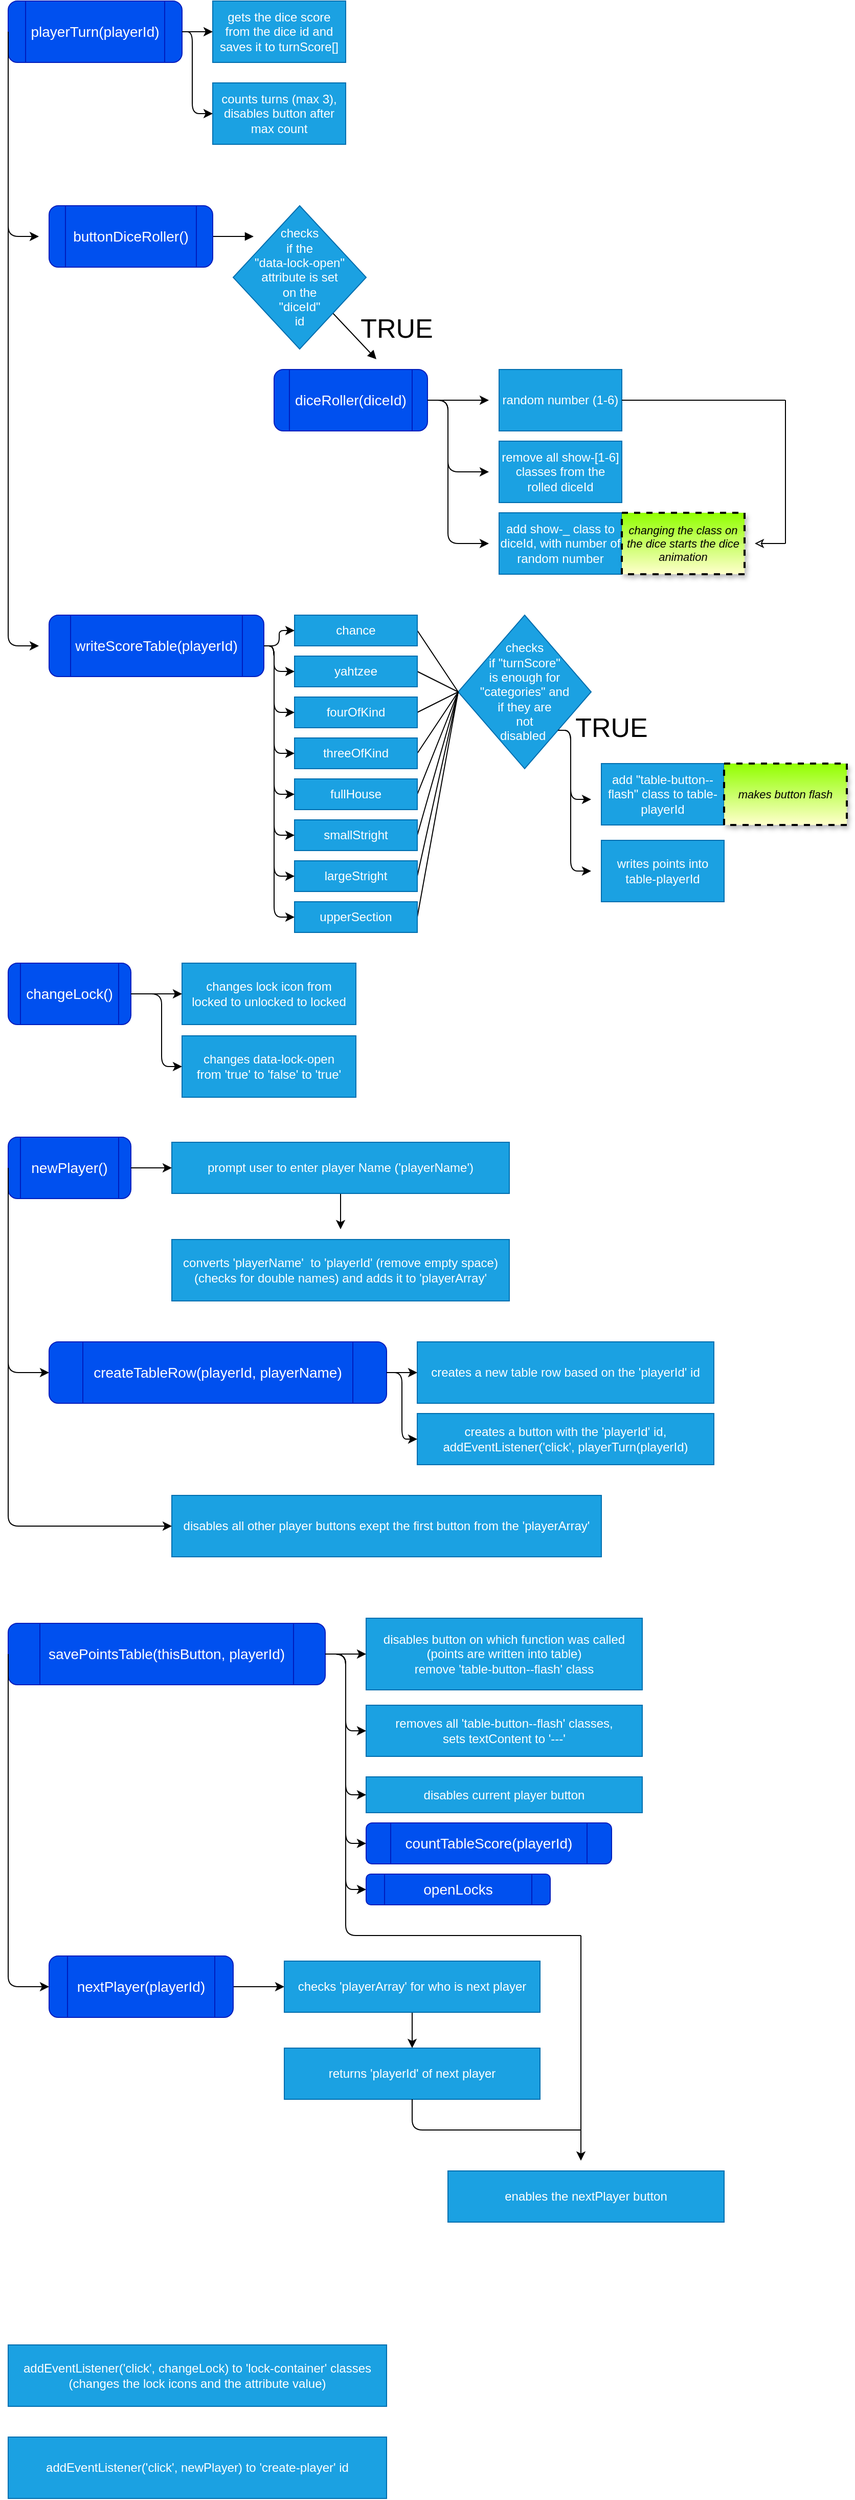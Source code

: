 <mxfile>
    <diagram id="UyTvM7Mge_tHcK4MmHKb" name="Page-1">
        <mxGraphModel dx="1675" dy="521" grid="1" gridSize="10" guides="1" tooltips="1" connect="1" arrows="1" fold="1" page="1" pageScale="1" pageWidth="827" pageHeight="1169" math="0" shadow="0">
            <root>
                <mxCell id="0"/>
                <mxCell id="1" parent="0"/>
                <mxCell id="8" style="edgeStyle=none;html=1;exitX=1;exitY=0.5;exitDx=0;exitDy=0;fillColor=#a20025;strokeColor=#000000;" parent="1" source="3" edge="1">
                    <mxGeometry relative="1" as="geometry">
                        <mxPoint x="470" y="630" as="targetPoint"/>
                    </mxGeometry>
                </mxCell>
                <mxCell id="3" value="diceRoller(diceId)" style="shape=process;whiteSpace=wrap;html=1;backgroundOutline=1;rounded=1;fillColor=#0050ef;strokeColor=#001DBC;fontColor=#ffffff;fontSize=14;" parent="1" vertex="1">
                    <mxGeometry x="260" y="600" width="150" height="60" as="geometry"/>
                </mxCell>
                <mxCell id="4" value="random number (1-6)" style="rounded=0;whiteSpace=wrap;html=1;fillColor=#1ba1e2;strokeColor=#006EAF;fontColor=#ffffff;" parent="1" vertex="1">
                    <mxGeometry x="480" y="600" width="120" height="60" as="geometry"/>
                </mxCell>
                <mxCell id="5" value="remove all show-[1-6] classes from the rolled diceId" style="rounded=0;whiteSpace=wrap;html=1;fillColor=#1ba1e2;strokeColor=#006EAF;fontColor=#ffffff;" parent="1" vertex="1">
                    <mxGeometry x="480" y="670" width="120" height="60" as="geometry"/>
                </mxCell>
                <mxCell id="6" value="add show-_ class to diceId, with number of random number" style="rounded=0;whiteSpace=wrap;html=1;fillColor=#1ba1e2;fontColor=#ffffff;strokeColor=#006EAF;fontSize=12;" parent="1" vertex="1">
                    <mxGeometry x="480" y="740" width="120" height="60" as="geometry"/>
                </mxCell>
                <mxCell id="17" value="" style="edgeStyle=elbowEdgeStyle;elbow=horizontal;endArrow=classic;html=1;fillColor=#a20025;strokeColor=#000000;" parent="1" edge="1">
                    <mxGeometry width="50" height="50" relative="1" as="geometry">
                        <mxPoint x="410" y="630" as="sourcePoint"/>
                        <mxPoint x="470" y="700" as="targetPoint"/>
                        <Array as="points">
                            <mxPoint x="430" y="660"/>
                        </Array>
                    </mxGeometry>
                </mxCell>
                <mxCell id="18" value="" style="edgeStyle=elbowEdgeStyle;elbow=horizontal;endArrow=classic;html=1;strokeColor=#000000;" parent="1" edge="1">
                    <mxGeometry width="50" height="50" relative="1" as="geometry">
                        <mxPoint x="410" y="630" as="sourcePoint"/>
                        <mxPoint x="470" y="770" as="targetPoint"/>
                        <Array as="points">
                            <mxPoint x="430" y="660"/>
                        </Array>
                    </mxGeometry>
                </mxCell>
                <mxCell id="19" value="&lt;i style=&quot;font-size: 11px;&quot;&gt;changing the class on the dice starts the dice animation&lt;/i&gt;" style="rounded=0;whiteSpace=wrap;html=1;dashed=1;shadow=1;fillColor=#91FF00;fontColor=#000000;strokeWidth=2;strokeColor=#000000;fontSize=11;gradientColor=#FFFFCC;" parent="1" vertex="1">
                    <mxGeometry x="600" y="740" width="120" height="60" as="geometry"/>
                </mxCell>
                <mxCell id="12" style="edgeStyle=none;html=1;endArrow=none;endFill=0;fillColor=#a20025;strokeColor=#000000;exitX=1;exitY=0.5;exitDx=0;exitDy=0;" parent="1" source="4" edge="1">
                    <mxGeometry x="710" y="630" as="geometry">
                        <mxPoint x="760" y="630" as="targetPoint"/>
                        <mxPoint x="710" y="630" as="sourcePoint"/>
                    </mxGeometry>
                </mxCell>
                <mxCell id="15" value="" style="endArrow=none;html=1;fillColor=#a20025;strokeColor=#000000;" parent="1" edge="1">
                    <mxGeometry x="710" y="630" width="50" height="50" as="geometry">
                        <mxPoint x="760" y="770" as="sourcePoint"/>
                        <mxPoint x="760" y="630" as="targetPoint"/>
                    </mxGeometry>
                </mxCell>
                <mxCell id="16" value="" style="endArrow=none;html=1;startArrow=classic;startFill=0;fillColor=#a20025;strokeColor=#000000;" parent="1" edge="1">
                    <mxGeometry x="710" y="630" width="50" height="50" as="geometry">
                        <mxPoint x="730" y="770" as="sourcePoint"/>
                        <mxPoint x="760" y="770" as="targetPoint"/>
                    </mxGeometry>
                </mxCell>
                <mxCell id="38" style="edgeStyle=none;html=1;exitX=1;exitY=0.5;exitDx=0;exitDy=0;fontSize=26;fontColor=#660000;startArrow=none;startFill=0;endArrow=block;endFill=1;strokeColor=#000000;" parent="1" source="25" edge="1">
                    <mxGeometry relative="1" as="geometry">
                        <mxPoint x="240" y="470" as="targetPoint"/>
                    </mxGeometry>
                </mxCell>
                <mxCell id="25" value="buttonDiceRoller()" style="shape=process;whiteSpace=wrap;html=1;backgroundOutline=1;rounded=1;fillColor=#0050ef;strokeColor=#001DBC;fontColor=#ffffff;fontSize=14;" parent="1" vertex="1">
                    <mxGeometry x="40" y="440" width="160" height="60" as="geometry"/>
                </mxCell>
                <mxCell id="27" value="playerTurn(playerId)" style="shape=process;whiteSpace=wrap;html=1;backgroundOutline=1;rounded=1;fillColor=#0050ef;strokeColor=#001DBC;fontColor=#ffffff;fontSize=14;" parent="1" vertex="1">
                    <mxGeometry y="240" width="170" height="60" as="geometry"/>
                </mxCell>
                <mxCell id="28" value="counts turns (max 3),&lt;br&gt;disables button after max count" style="rounded=0;whiteSpace=wrap;html=1;fillColor=#1ba1e2;strokeColor=#006EAF;fontColor=#ffffff;" parent="1" vertex="1">
                    <mxGeometry x="200" y="320" width="130" height="60" as="geometry"/>
                </mxCell>
                <mxCell id="29" value="gets the dice score from the dice id and saves it to turnScore[]" style="rounded=0;whiteSpace=wrap;html=1;fillColor=#1ba1e2;strokeColor=#006EAF;fontColor=#ffffff;" parent="1" vertex="1">
                    <mxGeometry x="200" y="240" width="130" height="60" as="geometry"/>
                </mxCell>
                <mxCell id="30" value="writeScoreTable(playerId)" style="shape=process;whiteSpace=wrap;html=1;backgroundOutline=1;rounded=1;fillColor=#0050ef;strokeColor=#001DBC;fontColor=#ffffff;fontSize=14;" parent="1" vertex="1">
                    <mxGeometry x="40" y="840" width="210" height="60" as="geometry"/>
                </mxCell>
                <mxCell id="34" style="edgeStyle=none;html=1;exitX=1;exitY=1;exitDx=0;exitDy=0;fontSize=26;fontColor=#660000;startArrow=none;startFill=0;endArrow=block;endFill=1;strokeColor=#000000;" parent="1" source="32" edge="1">
                    <mxGeometry relative="1" as="geometry">
                        <mxPoint x="360" y="590" as="targetPoint"/>
                    </mxGeometry>
                </mxCell>
                <mxCell id="32" value="checks&lt;br&gt;if the&lt;br&gt;&quot;data-lock-open&quot;&lt;br&gt;attribute is set&lt;br&gt;on the &lt;br&gt;&quot;diceId&quot;&lt;br&gt;id" style="rhombus;whiteSpace=wrap;html=1;rounded=0;fontSize=12;fontColor=#ffffff;strokeColor=#006EAF;fillColor=#1ba1e2;" parent="1" vertex="1">
                    <mxGeometry x="220" y="440" width="130" height="140" as="geometry"/>
                </mxCell>
                <mxCell id="35" value="&lt;font color=&quot;#000000&quot;&gt;TRUE&lt;/font&gt;" style="text;html=1;strokeColor=none;fillColor=none;align=center;verticalAlign=middle;whiteSpace=wrap;rounded=0;fontSize=26;fontColor=#660000;" parent="1" vertex="1">
                    <mxGeometry x="360" y="550" width="40" height="20" as="geometry"/>
                </mxCell>
                <mxCell id="40" value="" style="edgeStyle=elbowEdgeStyle;elbow=horizontal;endArrow=classic;html=1;strokeColor=#000000;exitX=0;exitY=0.5;exitDx=0;exitDy=0;" parent="1" source="27" edge="1">
                    <mxGeometry width="50" height="50" relative="1" as="geometry">
                        <mxPoint y="310" as="sourcePoint"/>
                        <mxPoint x="30" y="470" as="targetPoint"/>
                        <Array as="points">
                            <mxPoint y="390"/>
                        </Array>
                    </mxGeometry>
                </mxCell>
                <mxCell id="41" value="" style="edgeStyle=elbowEdgeStyle;elbow=horizontal;endArrow=classic;html=1;strokeColor=#000000;" parent="1" edge="1">
                    <mxGeometry width="50" height="50" relative="1" as="geometry">
                        <mxPoint y="280" as="sourcePoint"/>
                        <mxPoint x="30" y="870" as="targetPoint"/>
                        <Array as="points">
                            <mxPoint y="730"/>
                        </Array>
                    </mxGeometry>
                </mxCell>
                <mxCell id="43" value="checks&lt;br&gt;if &quot;turnScore&quot;&lt;br&gt;is enough for &quot;categories&quot; and&lt;br&gt;if they are&lt;br&gt;not&lt;br&gt;disabled&amp;nbsp;" style="rhombus;whiteSpace=wrap;html=1;rounded=0;fontSize=12;fontColor=#ffffff;strokeColor=#006EAF;fillColor=#1ba1e2;" parent="1" vertex="1">
                    <mxGeometry x="440" y="840" width="130" height="150" as="geometry"/>
                </mxCell>
                <mxCell id="59" style="edgeStyle=none;html=1;fontSize=26;fontColor=#660000;startArrow=none;startFill=0;endArrow=none;endFill=0;strokeColor=#000000;exitX=1;exitY=0.5;exitDx=0;exitDy=0;entryX=0;entryY=0.5;entryDx=0;entryDy=0;" parent="1" source="44" target="43" edge="1">
                    <mxGeometry relative="1" as="geometry">
                        <mxPoint x="530" y="970" as="targetPoint"/>
                    </mxGeometry>
                </mxCell>
                <mxCell id="44" value="yahtzee" style="rounded=0;whiteSpace=wrap;html=1;fillColor=#1ba1e2;strokeColor=#006EAF;fontColor=#ffffff;" parent="1" vertex="1">
                    <mxGeometry x="280" y="880" width="120" height="30" as="geometry"/>
                </mxCell>
                <mxCell id="58" style="edgeStyle=none;html=1;entryX=0;entryY=0.5;entryDx=0;entryDy=0;fontSize=26;fontColor=#660000;startArrow=none;startFill=0;endArrow=none;endFill=0;strokeColor=#000000;exitX=1;exitY=0.5;exitDx=0;exitDy=0;" parent="1" source="45" target="43" edge="1">
                    <mxGeometry relative="1" as="geometry"/>
                </mxCell>
                <mxCell id="45" value="chance" style="rounded=0;whiteSpace=wrap;html=1;fillColor=#1ba1e2;strokeColor=#006EAF;fontColor=#ffffff;" parent="1" vertex="1">
                    <mxGeometry x="280" y="840" width="120" height="30" as="geometry"/>
                </mxCell>
                <mxCell id="60" style="edgeStyle=none;html=1;entryX=0;entryY=0.5;entryDx=0;entryDy=0;fontSize=26;fontColor=#660000;startArrow=none;startFill=0;endArrow=none;endFill=0;strokeColor=#000000;exitX=1;exitY=0.5;exitDx=0;exitDy=0;" parent="1" source="46" target="43" edge="1">
                    <mxGeometry relative="1" as="geometry"/>
                </mxCell>
                <mxCell id="46" value="fourOfKind" style="rounded=0;whiteSpace=wrap;html=1;fillColor=#1ba1e2;strokeColor=#006EAF;fontColor=#ffffff;" parent="1" vertex="1">
                    <mxGeometry x="280" y="920" width="120" height="30" as="geometry"/>
                </mxCell>
                <mxCell id="61" style="edgeStyle=none;html=1;entryX=0;entryY=0.5;entryDx=0;entryDy=0;fontSize=26;fontColor=#660000;startArrow=none;startFill=0;endArrow=none;endFill=0;strokeColor=#000000;exitX=1;exitY=0.5;exitDx=0;exitDy=0;" parent="1" source="47" target="43" edge="1">
                    <mxGeometry relative="1" as="geometry"/>
                </mxCell>
                <mxCell id="47" value="threeOfKind" style="rounded=0;whiteSpace=wrap;html=1;fillColor=#1ba1e2;strokeColor=#006EAF;fontColor=#ffffff;" parent="1" vertex="1">
                    <mxGeometry x="280" y="960" width="120" height="30" as="geometry"/>
                </mxCell>
                <mxCell id="62" style="edgeStyle=none;html=1;entryX=0;entryY=0.5;entryDx=0;entryDy=0;fontSize=26;fontColor=#660000;startArrow=none;startFill=0;endArrow=none;endFill=0;strokeColor=#000000;exitX=1;exitY=0.5;exitDx=0;exitDy=0;" parent="1" source="48" target="43" edge="1">
                    <mxGeometry relative="1" as="geometry"/>
                </mxCell>
                <mxCell id="48" value="fullHouse" style="rounded=0;whiteSpace=wrap;html=1;fillColor=#1ba1e2;strokeColor=#006EAF;fontColor=#ffffff;" parent="1" vertex="1">
                    <mxGeometry x="280" y="1000" width="120" height="30" as="geometry"/>
                </mxCell>
                <mxCell id="63" style="edgeStyle=none;html=1;fontSize=26;fontColor=#660000;startArrow=none;startFill=0;endArrow=none;endFill=0;strokeColor=#000000;exitX=1;exitY=0.5;exitDx=0;exitDy=0;entryX=0;entryY=0.5;entryDx=0;entryDy=0;" parent="1" source="49" target="43" edge="1">
                    <mxGeometry relative="1" as="geometry">
                        <mxPoint x="530" y="980" as="targetPoint"/>
                    </mxGeometry>
                </mxCell>
                <mxCell id="49" value="smallStright" style="rounded=0;whiteSpace=wrap;html=1;fillColor=#1ba1e2;strokeColor=#006EAF;fontColor=#ffffff;" parent="1" vertex="1">
                    <mxGeometry x="280" y="1040" width="120" height="30" as="geometry"/>
                </mxCell>
                <mxCell id="64" style="edgeStyle=none;html=1;fontSize=26;fontColor=#660000;startArrow=none;startFill=0;endArrow=none;endFill=0;strokeColor=#000000;exitX=1;exitY=0.5;exitDx=0;exitDy=0;entryX=0;entryY=0.5;entryDx=0;entryDy=0;" parent="1" source="50" target="43" edge="1">
                    <mxGeometry relative="1" as="geometry">
                        <mxPoint x="530" y="980" as="targetPoint"/>
                    </mxGeometry>
                </mxCell>
                <mxCell id="50" value="largeStright" style="rounded=0;whiteSpace=wrap;html=1;fillColor=#1ba1e2;strokeColor=#006EAF;fontColor=#ffffff;" parent="1" vertex="1">
                    <mxGeometry x="280" y="1080" width="120" height="30" as="geometry"/>
                </mxCell>
                <mxCell id="65" style="edgeStyle=none;html=1;fontSize=26;fontColor=#660000;startArrow=none;startFill=0;endArrow=none;endFill=0;strokeColor=#000000;exitX=1;exitY=0.5;exitDx=0;exitDy=0;entryX=0;entryY=0.5;entryDx=0;entryDy=0;" parent="1" source="51" target="43" edge="1">
                    <mxGeometry relative="1" as="geometry">
                        <mxPoint x="530" y="950" as="targetPoint"/>
                    </mxGeometry>
                </mxCell>
                <mxCell id="51" value="upperSection" style="rounded=0;whiteSpace=wrap;html=1;fillColor=#1ba1e2;strokeColor=#006EAF;fontColor=#ffffff;" parent="1" vertex="1">
                    <mxGeometry x="280" y="1120" width="120" height="30" as="geometry"/>
                </mxCell>
                <mxCell id="66" value="" style="edgeStyle=elbowEdgeStyle;elbow=horizontal;endArrow=classic;html=1;strokeColor=#000000;entryX=0;entryY=0.5;entryDx=0;entryDy=0;" parent="1" target="51" edge="1">
                    <mxGeometry width="50" height="50" relative="1" as="geometry">
                        <mxPoint x="250" y="870" as="sourcePoint"/>
                        <mxPoint x="310" y="1010" as="targetPoint"/>
                        <Array as="points">
                            <mxPoint x="260" y="1000"/>
                            <mxPoint x="250" y="1000"/>
                        </Array>
                    </mxGeometry>
                </mxCell>
                <mxCell id="68" value="" style="edgeStyle=elbowEdgeStyle;elbow=horizontal;endArrow=classic;html=1;strokeColor=#000000;entryX=0;entryY=0.5;entryDx=0;entryDy=0;" parent="1" target="50" edge="1">
                    <mxGeometry width="50" height="50" relative="1" as="geometry">
                        <mxPoint x="260" y="880" as="sourcePoint"/>
                        <mxPoint x="290" y="1145" as="targetPoint"/>
                        <Array as="points">
                            <mxPoint x="260" y="980"/>
                            <mxPoint x="260" y="1010"/>
                        </Array>
                    </mxGeometry>
                </mxCell>
                <mxCell id="69" value="" style="edgeStyle=elbowEdgeStyle;elbow=horizontal;endArrow=classic;html=1;strokeColor=#000000;entryX=0;entryY=0.5;entryDx=0;entryDy=0;" parent="1" source="30" target="49" edge="1">
                    <mxGeometry width="50" height="50" relative="1" as="geometry">
                        <mxPoint x="270" y="890" as="sourcePoint"/>
                        <mxPoint x="300" y="1155" as="targetPoint"/>
                        <Array as="points">
                            <mxPoint x="260" y="970"/>
                            <mxPoint x="270" y="1020"/>
                        </Array>
                    </mxGeometry>
                </mxCell>
                <mxCell id="70" value="" style="edgeStyle=elbowEdgeStyle;elbow=horizontal;endArrow=classic;html=1;strokeColor=#000000;entryX=0;entryY=0.5;entryDx=0;entryDy=0;exitX=1;exitY=0.5;exitDx=0;exitDy=0;" parent="1" source="30" target="48" edge="1">
                    <mxGeometry width="50" height="50" relative="1" as="geometry">
                        <mxPoint x="280" y="900" as="sourcePoint"/>
                        <mxPoint x="310" y="1165" as="targetPoint"/>
                        <Array as="points">
                            <mxPoint x="260" y="950"/>
                            <mxPoint x="280" y="1030"/>
                        </Array>
                    </mxGeometry>
                </mxCell>
                <mxCell id="71" value="" style="edgeStyle=elbowEdgeStyle;elbow=horizontal;endArrow=classic;html=1;strokeColor=#000000;entryX=0;entryY=0.5;entryDx=0;entryDy=0;exitX=1;exitY=0.5;exitDx=0;exitDy=0;" parent="1" source="30" target="47" edge="1">
                    <mxGeometry width="50" height="50" relative="1" as="geometry">
                        <mxPoint x="290" y="910" as="sourcePoint"/>
                        <mxPoint x="320" y="1175" as="targetPoint"/>
                        <Array as="points">
                            <mxPoint x="260" y="990"/>
                            <mxPoint x="290" y="1040"/>
                        </Array>
                    </mxGeometry>
                </mxCell>
                <mxCell id="72" value="" style="edgeStyle=elbowEdgeStyle;elbow=horizontal;endArrow=classic;html=1;strokeColor=#000000;entryX=0;entryY=0.5;entryDx=0;entryDy=0;exitX=1;exitY=0.5;exitDx=0;exitDy=0;" parent="1" source="30" target="46" edge="1">
                    <mxGeometry width="50" height="50" relative="1" as="geometry">
                        <mxPoint x="300" y="920" as="sourcePoint"/>
                        <mxPoint x="330" y="1185" as="targetPoint"/>
                        <Array as="points">
                            <mxPoint x="260" y="935"/>
                        </Array>
                    </mxGeometry>
                </mxCell>
                <mxCell id="73" value="" style="edgeStyle=elbowEdgeStyle;elbow=horizontal;endArrow=classic;html=1;strokeColor=#000000;entryX=0;entryY=0.5;entryDx=0;entryDy=0;exitX=1;exitY=0.5;exitDx=0;exitDy=0;" parent="1" source="30" target="44" edge="1">
                    <mxGeometry width="50" height="50" relative="1" as="geometry">
                        <mxPoint x="310" y="930" as="sourcePoint"/>
                        <mxPoint x="340" y="1195" as="targetPoint"/>
                        <Array as="points">
                            <mxPoint x="260" y="895"/>
                        </Array>
                    </mxGeometry>
                </mxCell>
                <mxCell id="74" value="" style="edgeStyle=elbowEdgeStyle;elbow=horizontal;endArrow=classic;html=1;strokeColor=#000000;exitX=1;exitY=0.5;exitDx=0;exitDy=0;entryX=0;entryY=0.5;entryDx=0;entryDy=0;" parent="1" source="30" target="45" edge="1">
                    <mxGeometry width="50" height="50" relative="1" as="geometry">
                        <mxPoint x="320" y="940" as="sourcePoint"/>
                        <mxPoint x="270" y="860" as="targetPoint"/>
                        <Array as="points"/>
                    </mxGeometry>
                </mxCell>
                <mxCell id="75" value="&lt;font color=&quot;#000000&quot;&gt;TRUE&lt;/font&gt;" style="text;html=1;strokeColor=none;fillColor=none;align=center;verticalAlign=middle;whiteSpace=wrap;rounded=0;fontSize=26;fontColor=#660000;" parent="1" vertex="1">
                    <mxGeometry x="570" y="940" width="40" height="20" as="geometry"/>
                </mxCell>
                <mxCell id="76" value="add &quot;table-button--flash&quot; class to table-playerId" style="rounded=0;whiteSpace=wrap;html=1;fillColor=#1ba1e2;strokeColor=#006EAF;fontColor=#ffffff;" parent="1" vertex="1">
                    <mxGeometry x="580" y="985" width="120" height="60" as="geometry"/>
                </mxCell>
                <mxCell id="77" value="writes points into table-playerId" style="rounded=0;whiteSpace=wrap;html=1;fillColor=#1ba1e2;strokeColor=#006EAF;fontColor=#ffffff;" parent="1" vertex="1">
                    <mxGeometry x="580" y="1060" width="120" height="60" as="geometry"/>
                </mxCell>
                <mxCell id="78" value="&lt;i style=&quot;font-size: 11px&quot;&gt;makes button flash&lt;/i&gt;" style="rounded=0;whiteSpace=wrap;html=1;dashed=1;shadow=1;fillColor=#91FF00;fontColor=#000000;strokeWidth=2;strokeColor=#000000;fontSize=11;gradientColor=#FFFFCC;" parent="1" vertex="1">
                    <mxGeometry x="700" y="985" width="120" height="60" as="geometry"/>
                </mxCell>
                <mxCell id="79" value="" style="edgeStyle=elbowEdgeStyle;elbow=horizontal;endArrow=classic;html=1;strokeColor=#000000;exitX=1;exitY=1;exitDx=0;exitDy=0;" parent="1" source="43" edge="1">
                    <mxGeometry width="50" height="50" relative="1" as="geometry">
                        <mxPoint x="530" y="950" as="sourcePoint"/>
                        <mxPoint x="570" y="1020" as="targetPoint"/>
                        <Array as="points">
                            <mxPoint x="550" y="980"/>
                        </Array>
                    </mxGeometry>
                </mxCell>
                <mxCell id="80" value="" style="edgeStyle=elbowEdgeStyle;elbow=horizontal;endArrow=classic;html=1;strokeColor=#000000;exitX=1;exitY=1;exitDx=0;exitDy=0;" parent="1" source="43" edge="1">
                    <mxGeometry width="50" height="50" relative="1" as="geometry">
                        <mxPoint x="530" y="950" as="sourcePoint"/>
                        <mxPoint x="570" y="1090" as="targetPoint"/>
                        <Array as="points">
                            <mxPoint x="550" y="980"/>
                        </Array>
                    </mxGeometry>
                </mxCell>
                <mxCell id="81" value="" style="edgeStyle=elbowEdgeStyle;elbow=horizontal;endArrow=classic;html=1;strokeColor=#000000;exitX=1;exitY=0.5;exitDx=0;exitDy=0;entryX=0;entryY=0.5;entryDx=0;entryDy=0;" parent="1" source="27" target="29" edge="1">
                    <mxGeometry width="50" height="50" relative="1" as="geometry">
                        <mxPoint x="460" y="240" as="sourcePoint"/>
                        <mxPoint x="520" y="380" as="targetPoint"/>
                        <Array as="points"/>
                    </mxGeometry>
                </mxCell>
                <mxCell id="82" value="" style="edgeStyle=elbowEdgeStyle;elbow=horizontal;endArrow=classic;html=1;strokeColor=#000000;exitX=1;exitY=0.5;exitDx=0;exitDy=0;entryX=0;entryY=0.5;entryDx=0;entryDy=0;" parent="1" source="27" target="28" edge="1">
                    <mxGeometry width="50" height="50" relative="1" as="geometry">
                        <mxPoint x="490" y="310" as="sourcePoint"/>
                        <mxPoint x="550" y="450" as="targetPoint"/>
                        <Array as="points">
                            <mxPoint x="180" y="310"/>
                        </Array>
                    </mxGeometry>
                </mxCell>
                <mxCell id="83" value="changeLock()" style="shape=process;whiteSpace=wrap;html=1;backgroundOutline=1;rounded=1;fillColor=#0050ef;strokeColor=#001DBC;fontColor=#ffffff;fontSize=14;" parent="1" vertex="1">
                    <mxGeometry y="1180" width="120" height="60" as="geometry"/>
                </mxCell>
                <mxCell id="84" value="changes lock icon from&lt;br&gt;locked to unlocked to locked" style="rounded=0;whiteSpace=wrap;html=1;fillColor=#1ba1e2;strokeColor=#006EAF;fontColor=#ffffff;" parent="1" vertex="1">
                    <mxGeometry x="170" y="1180" width="170" height="60" as="geometry"/>
                </mxCell>
                <mxCell id="85" value="changes data-lock-open&lt;br&gt;from 'true' to 'false' to 'true'" style="rounded=0;whiteSpace=wrap;html=1;fillColor=#1ba1e2;strokeColor=#006EAF;fontColor=#ffffff;" parent="1" vertex="1">
                    <mxGeometry x="170" y="1251" width="170" height="60" as="geometry"/>
                </mxCell>
                <mxCell id="86" value="" style="edgeStyle=elbowEdgeStyle;elbow=horizontal;endArrow=classic;html=1;strokeColor=#000000;entryX=0;entryY=0.5;entryDx=0;entryDy=0;" parent="1" target="84" edge="1">
                    <mxGeometry width="50" height="50" relative="1" as="geometry">
                        <mxPoint x="120" y="1210" as="sourcePoint"/>
                        <mxPoint x="180" y="1350" as="targetPoint"/>
                        <Array as="points">
                            <mxPoint x="140" y="1240"/>
                        </Array>
                    </mxGeometry>
                </mxCell>
                <mxCell id="89" value="" style="edgeStyle=elbowEdgeStyle;elbow=horizontal;endArrow=classic;html=1;strokeColor=#000000;entryX=0;entryY=0.5;entryDx=0;entryDy=0;" parent="1" target="85" edge="1">
                    <mxGeometry width="50" height="50" relative="1" as="geometry">
                        <mxPoint x="130" y="1210" as="sourcePoint"/>
                        <mxPoint x="180" y="1220" as="targetPoint"/>
                        <Array as="points">
                            <mxPoint x="150" y="1250"/>
                        </Array>
                    </mxGeometry>
                </mxCell>
                <mxCell id="90" value="createTableRow(playerId, playerName)" style="shape=process;whiteSpace=wrap;html=1;backgroundOutline=1;rounded=1;fillColor=#0050ef;strokeColor=#001DBC;fontColor=#ffffff;fontSize=14;" parent="1" vertex="1">
                    <mxGeometry x="40" y="1550" width="330" height="60" as="geometry"/>
                </mxCell>
                <mxCell id="91" value="creates a new table row based on the 'playerId' id" style="rounded=0;whiteSpace=wrap;html=1;fillColor=#1ba1e2;strokeColor=#006EAF;fontColor=#ffffff;" parent="1" vertex="1">
                    <mxGeometry x="400" y="1550" width="290" height="60" as="geometry"/>
                </mxCell>
                <mxCell id="92" value="creates a button with the 'playerId' id,&lt;br&gt;addEventListener('click', playerTurn(playerId)" style="rounded=0;whiteSpace=wrap;html=1;fillColor=#1ba1e2;strokeColor=#006EAF;fontColor=#ffffff;" parent="1" vertex="1">
                    <mxGeometry x="400" y="1620" width="290" height="50" as="geometry"/>
                </mxCell>
                <mxCell id="93" value="" style="edgeStyle=elbowEdgeStyle;elbow=horizontal;endArrow=classic;html=1;strokeColor=#000000;exitX=1;exitY=0.5;exitDx=0;exitDy=0;entryX=0;entryY=0.5;entryDx=0;entryDy=0;" parent="1" source="90" target="91" edge="1">
                    <mxGeometry width="50" height="50" relative="1" as="geometry">
                        <mxPoint x="370" y="1710" as="sourcePoint"/>
                        <mxPoint x="430" y="1850" as="targetPoint"/>
                        <Array as="points"/>
                    </mxGeometry>
                </mxCell>
                <mxCell id="94" value="" style="edgeStyle=elbowEdgeStyle;elbow=horizontal;endArrow=classic;html=1;strokeColor=#000000;entryX=0;entryY=0.5;entryDx=0;entryDy=0;" parent="1" target="92" edge="1">
                    <mxGeometry width="50" height="50" relative="1" as="geometry">
                        <mxPoint x="370" y="1580" as="sourcePoint"/>
                        <mxPoint x="410" y="1590" as="targetPoint"/>
                        <Array as="points"/>
                    </mxGeometry>
                </mxCell>
                <mxCell id="95" value="newPlayer()" style="shape=process;whiteSpace=wrap;html=1;backgroundOutline=1;rounded=1;fillColor=#0050ef;strokeColor=#001DBC;fontColor=#ffffff;fontSize=14;" parent="1" vertex="1">
                    <mxGeometry y="1350" width="120" height="60" as="geometry"/>
                </mxCell>
                <mxCell id="96" value="converts 'playerName'&amp;nbsp; to 'playerId' (remove empty space)&lt;br&gt;(checks for double names) and adds it to 'playerArray'" style="rounded=0;whiteSpace=wrap;html=1;fillColor=#1ba1e2;strokeColor=#006EAF;fontColor=#ffffff;" parent="1" vertex="1">
                    <mxGeometry x="160" y="1450" width="330" height="60" as="geometry"/>
                </mxCell>
                <mxCell id="101" style="edgeStyle=none;html=1;fontSize=26;fontColor=#660000;startArrow=none;startFill=0;endArrow=classic;endFill=1;strokeColor=#000000;" parent="1" source="97" edge="1">
                    <mxGeometry relative="1" as="geometry">
                        <mxPoint x="325" y="1440" as="targetPoint"/>
                    </mxGeometry>
                </mxCell>
                <mxCell id="97" value="prompt user to enter player Name ('playerName')" style="rounded=0;whiteSpace=wrap;html=1;fillColor=#1ba1e2;strokeColor=#006EAF;fontColor=#ffffff;" parent="1" vertex="1">
                    <mxGeometry x="160" y="1355" width="330" height="50" as="geometry"/>
                </mxCell>
                <mxCell id="99" value="" style="edgeStyle=elbowEdgeStyle;elbow=horizontal;endArrow=classic;html=1;strokeColor=#000000;exitX=1;exitY=0.5;exitDx=0;exitDy=0;entryX=0;entryY=0.5;entryDx=0;entryDy=0;" parent="1" source="95" target="97" edge="1">
                    <mxGeometry width="50" height="50" relative="1" as="geometry">
                        <mxPoint x="-60" y="1510" as="sourcePoint"/>
                        <mxPoint x="160" y="1730" as="targetPoint"/>
                        <Array as="points"/>
                    </mxGeometry>
                </mxCell>
                <mxCell id="102" value="" style="edgeStyle=elbowEdgeStyle;elbow=horizontal;endArrow=classic;html=1;strokeColor=#000000;exitX=0;exitY=0.5;exitDx=0;exitDy=0;entryX=0;entryY=0.5;entryDx=0;entryDy=0;" parent="1" source="95" target="90" edge="1">
                    <mxGeometry width="50" height="50" relative="1" as="geometry">
                        <mxPoint x="290" y="1650" as="sourcePoint"/>
                        <mxPoint x="350" y="1790" as="targetPoint"/>
                        <Array as="points">
                            <mxPoint y="1590"/>
                        </Array>
                    </mxGeometry>
                </mxCell>
                <mxCell id="103" value="disables all other player buttons exept the first button from the 'playerArray'" style="rounded=0;whiteSpace=wrap;html=1;fillColor=#1ba1e2;strokeColor=#006EAF;fontColor=#ffffff;" parent="1" vertex="1">
                    <mxGeometry x="160" y="1700" width="420" height="60" as="geometry"/>
                </mxCell>
                <mxCell id="104" value="" style="edgeStyle=elbowEdgeStyle;elbow=horizontal;endArrow=classic;html=1;strokeColor=#000000;entryX=0;entryY=0.5;entryDx=0;entryDy=0;" parent="1" target="103" edge="1">
                    <mxGeometry width="50" height="50" relative="1" as="geometry">
                        <mxPoint y="1380" as="sourcePoint"/>
                        <mxPoint x="50" y="1590" as="targetPoint"/>
                        <Array as="points">
                            <mxPoint y="1560"/>
                        </Array>
                    </mxGeometry>
                </mxCell>
                <mxCell id="108" style="edgeStyle=none;html=1;entryX=0;entryY=0.5;entryDx=0;entryDy=0;fontSize=26;fontColor=#660000;startArrow=none;startFill=0;endArrow=classic;endFill=1;strokeColor=#000000;" parent="1" source="105" target="106" edge="1">
                    <mxGeometry relative="1" as="geometry"/>
                </mxCell>
                <mxCell id="105" value="nextPlayer(playerId)" style="shape=process;whiteSpace=wrap;html=1;backgroundOutline=1;rounded=1;fillColor=#0050ef;strokeColor=#001DBC;fontColor=#ffffff;fontSize=14;" parent="1" vertex="1">
                    <mxGeometry x="40" y="2150" width="180" height="60" as="geometry"/>
                </mxCell>
                <mxCell id="109" style="edgeStyle=none;html=1;entryX=0.5;entryY=0;entryDx=0;entryDy=0;fontSize=26;fontColor=#660000;startArrow=none;startFill=0;endArrow=classic;endFill=1;strokeColor=#000000;" parent="1" source="106" target="107" edge="1">
                    <mxGeometry relative="1" as="geometry"/>
                </mxCell>
                <mxCell id="106" value="checks 'playerArray' for who is next player" style="rounded=0;whiteSpace=wrap;html=1;fillColor=#1ba1e2;strokeColor=#006EAF;fontColor=#ffffff;" parent="1" vertex="1">
                    <mxGeometry x="270" y="2155" width="250" height="50" as="geometry"/>
                </mxCell>
                <mxCell id="107" value="returns 'playerId' of next player" style="rounded=0;whiteSpace=wrap;html=1;fillColor=#1ba1e2;strokeColor=#006EAF;fontColor=#ffffff;" parent="1" vertex="1">
                    <mxGeometry x="270" y="2240" width="250" height="50" as="geometry"/>
                </mxCell>
                <mxCell id="110" value="savePointsTable(thisButton, playerId)" style="shape=process;whiteSpace=wrap;html=1;backgroundOutline=1;rounded=1;fillColor=#0050ef;strokeColor=#001DBC;fontColor=#ffffff;fontSize=14;" parent="1" vertex="1">
                    <mxGeometry y="1825" width="310" height="60" as="geometry"/>
                </mxCell>
                <mxCell id="111" value="disables button on which function was called&lt;br&gt;(points are written into table)&lt;br&gt;remove 'table-button--flash' class" style="rounded=0;whiteSpace=wrap;html=1;fillColor=#1ba1e2;strokeColor=#006EAF;fontColor=#ffffff;" parent="1" vertex="1">
                    <mxGeometry x="350" y="1820" width="270" height="70" as="geometry"/>
                </mxCell>
                <mxCell id="112" value="removes all 'table-button--flash' classes,&lt;br&gt;sets textContent to '---'" style="rounded=0;whiteSpace=wrap;html=1;fillColor=#1ba1e2;strokeColor=#006EAF;fontColor=#ffffff;" parent="1" vertex="1">
                    <mxGeometry x="350" y="1905" width="270" height="50" as="geometry"/>
                </mxCell>
                <mxCell id="113" value="disables current player button" style="rounded=0;whiteSpace=wrap;html=1;fillColor=#1ba1e2;strokeColor=#006EAF;fontColor=#ffffff;" parent="1" vertex="1">
                    <mxGeometry x="350" y="1975" width="270" height="35" as="geometry"/>
                </mxCell>
                <mxCell id="114" value="enables the nextPlayer button" style="rounded=0;whiteSpace=wrap;html=1;fillColor=#1ba1e2;strokeColor=#006EAF;fontColor=#ffffff;" parent="1" vertex="1">
                    <mxGeometry x="430" y="2360" width="270" height="50" as="geometry"/>
                </mxCell>
                <mxCell id="115" value="" style="edgeStyle=elbowEdgeStyle;elbow=horizontal;endArrow=classic;html=1;strokeColor=#000000;exitX=0;exitY=0.5;exitDx=0;exitDy=0;entryX=0;entryY=0.5;entryDx=0;entryDy=0;" parent="1" source="110" target="105" edge="1">
                    <mxGeometry width="50" height="50" relative="1" as="geometry">
                        <mxPoint x="100" y="1925" as="sourcePoint"/>
                        <mxPoint x="160" y="2065" as="targetPoint"/>
                        <Array as="points">
                            <mxPoint y="2005"/>
                        </Array>
                    </mxGeometry>
                </mxCell>
                <mxCell id="116" value="" style="edgeStyle=elbowEdgeStyle;elbow=horizontal;endArrow=classic;html=1;strokeColor=#000000;exitX=1;exitY=0.5;exitDx=0;exitDy=0;entryX=0;entryY=0.5;entryDx=0;entryDy=0;" parent="1" source="110" target="111" edge="1">
                    <mxGeometry width="50" height="50" relative="1" as="geometry">
                        <mxPoint x="230" y="1925" as="sourcePoint"/>
                        <mxPoint x="290" y="2065" as="targetPoint"/>
                        <Array as="points">
                            <mxPoint x="330" y="1855"/>
                        </Array>
                    </mxGeometry>
                </mxCell>
                <mxCell id="117" value="" style="edgeStyle=elbowEdgeStyle;elbow=horizontal;endArrow=classic;html=1;strokeColor=#000000;entryX=0;entryY=0.5;entryDx=0;entryDy=0;" parent="1" target="112" edge="1">
                    <mxGeometry width="50" height="50" relative="1" as="geometry">
                        <mxPoint x="310" y="1855" as="sourcePoint"/>
                        <mxPoint x="340" y="2045" as="targetPoint"/>
                        <Array as="points">
                            <mxPoint x="330" y="1895"/>
                        </Array>
                    </mxGeometry>
                </mxCell>
                <mxCell id="118" value="" style="edgeStyle=elbowEdgeStyle;elbow=horizontal;endArrow=classic;html=1;strokeColor=#000000;entryX=0;entryY=0.5;entryDx=0;entryDy=0;exitX=1;exitY=0.5;exitDx=0;exitDy=0;" parent="1" source="110" target="113" edge="1">
                    <mxGeometry width="50" height="50" relative="1" as="geometry">
                        <mxPoint x="320" y="1865" as="sourcePoint"/>
                        <mxPoint x="360" y="1940" as="targetPoint"/>
                        <Array as="points"/>
                    </mxGeometry>
                </mxCell>
                <mxCell id="119" value="" style="edgeStyle=elbowEdgeStyle;elbow=horizontal;endArrow=none;html=1;strokeColor=#000000;exitX=1;exitY=0.5;exitDx=0;exitDy=0;endFill=0;" parent="1" source="110" edge="1">
                    <mxGeometry width="50" height="50" relative="1" as="geometry">
                        <mxPoint x="430" y="2145" as="sourcePoint"/>
                        <mxPoint x="560" y="2130" as="targetPoint"/>
                        <Array as="points">
                            <mxPoint x="330" y="2110"/>
                            <mxPoint x="330" y="2055"/>
                        </Array>
                    </mxGeometry>
                </mxCell>
                <mxCell id="120" value="" style="edgeStyle=elbowEdgeStyle;elbow=horizontal;endArrow=none;html=1;strokeColor=#000000;exitX=0.5;exitY=1;exitDx=0;exitDy=0;endFill=0;" parent="1" source="107" edge="1">
                    <mxGeometry width="50" height="50" relative="1" as="geometry">
                        <mxPoint x="570" y="2130" as="sourcePoint"/>
                        <mxPoint x="560" y="2320" as="targetPoint"/>
                        <Array as="points">
                            <mxPoint x="395" y="2320"/>
                        </Array>
                    </mxGeometry>
                </mxCell>
                <mxCell id="123" value="addEventListener('click', changeLock) to 'lock-container' classes&lt;br&gt;(changes the lock icons and the attribute value)" style="rounded=0;whiteSpace=wrap;html=1;fillColor=#1ba1e2;strokeColor=#006EAF;fontColor=#ffffff;" parent="1" vertex="1">
                    <mxGeometry y="2530" width="370" height="60" as="geometry"/>
                </mxCell>
                <mxCell id="124" value="addEventListener('click', newPlayer) to 'create-player' id" style="rounded=0;whiteSpace=wrap;html=1;fillColor=#1ba1e2;strokeColor=#006EAF;fontColor=#ffffff;" parent="1" vertex="1">
                    <mxGeometry y="2620" width="370" height="60" as="geometry"/>
                </mxCell>
                <mxCell id="126" value="" style="endArrow=classic;html=1;strokeColor=#000000;" edge="1" parent="1">
                    <mxGeometry width="50" height="50" relative="1" as="geometry">
                        <mxPoint x="560" y="2130" as="sourcePoint"/>
                        <mxPoint x="560" y="2350" as="targetPoint"/>
                        <Array as="points">
                            <mxPoint x="560" y="2180"/>
                        </Array>
                    </mxGeometry>
                </mxCell>
                <mxCell id="127" value="" style="edgeStyle=elbowEdgeStyle;elbow=horizontal;endArrow=classic;html=1;strokeColor=#000000;exitX=1;exitY=0.5;exitDx=0;exitDy=0;entryX=0;entryY=0.5;entryDx=0;entryDy=0;" edge="1" parent="1" source="110" target="129">
                    <mxGeometry width="50" height="50" relative="1" as="geometry">
                        <mxPoint x="320.0" y="1865" as="sourcePoint"/>
                        <mxPoint x="350" y="2100" as="targetPoint"/>
                        <Array as="points"/>
                    </mxGeometry>
                </mxCell>
                <mxCell id="128" value="countTableScore(playerId)" style="shape=process;whiteSpace=wrap;html=1;backgroundOutline=1;rounded=1;fillColor=#0050ef;strokeColor=#001DBC;fontColor=#ffffff;fontSize=14;" vertex="1" parent="1">
                    <mxGeometry x="350" y="2020" width="240" height="40" as="geometry"/>
                </mxCell>
                <mxCell id="129" value="openLocks" style="shape=process;whiteSpace=wrap;html=1;backgroundOutline=1;rounded=1;fillColor=#0050ef;strokeColor=#001DBC;fontColor=#ffffff;fontSize=14;" vertex="1" parent="1">
                    <mxGeometry x="350" y="2070" width="180" height="30" as="geometry"/>
                </mxCell>
                <mxCell id="130" value="" style="edgeStyle=elbowEdgeStyle;elbow=horizontal;endArrow=classic;html=1;strokeColor=#000000;exitX=1;exitY=0.5;exitDx=0;exitDy=0;entryX=0;entryY=0.5;entryDx=0;entryDy=0;" edge="1" parent="1" source="110" target="128">
                    <mxGeometry width="50" height="50" relative="1" as="geometry">
                        <mxPoint x="320" y="1865" as="sourcePoint"/>
                        <mxPoint x="360" y="2110" as="targetPoint"/>
                        <Array as="points"/>
                    </mxGeometry>
                </mxCell>
            </root>
        </mxGraphModel>
    </diagram>
</mxfile>